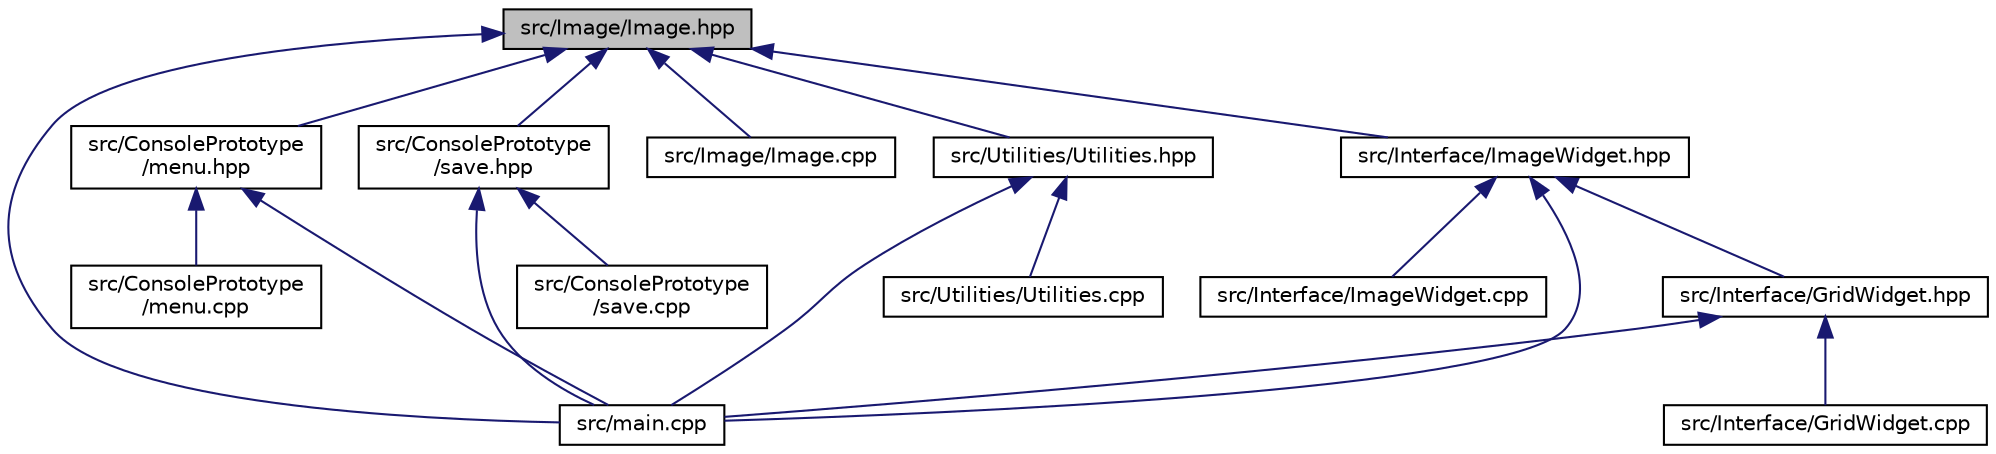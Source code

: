 digraph "src/Image/Image.hpp"
{
 // INTERACTIVE_SVG=YES
  edge [fontname="Helvetica",fontsize="10",labelfontname="Helvetica",labelfontsize="10"];
  node [fontname="Helvetica",fontsize="10",shape=record];
  Node19 [label="src/Image/Image.hpp",height=0.2,width=0.4,color="black", fillcolor="grey75", style="filled", fontcolor="black"];
  Node19 -> Node20 [dir="back",color="midnightblue",fontsize="10",style="solid",fontname="Helvetica"];
  Node20 [label="src/ConsolePrototype\l/menu.hpp",height=0.2,width=0.4,color="black", fillcolor="white", style="filled",URL="$menu_8hpp.html"];
  Node20 -> Node21 [dir="back",color="midnightblue",fontsize="10",style="solid",fontname="Helvetica"];
  Node21 [label="src/ConsolePrototype\l/menu.cpp",height=0.2,width=0.4,color="black", fillcolor="white", style="filled",URL="$menu_8cpp.html"];
  Node20 -> Node22 [dir="back",color="midnightblue",fontsize="10",style="solid",fontname="Helvetica"];
  Node22 [label="src/main.cpp",height=0.2,width=0.4,color="black", fillcolor="white", style="filled",URL="$main_8cpp.html"];
  Node19 -> Node23 [dir="back",color="midnightblue",fontsize="10",style="solid",fontname="Helvetica"];
  Node23 [label="src/ConsolePrototype\l/save.hpp",height=0.2,width=0.4,color="black", fillcolor="white", style="filled",URL="$save_8hpp.html"];
  Node23 -> Node24 [dir="back",color="midnightblue",fontsize="10",style="solid",fontname="Helvetica"];
  Node24 [label="src/ConsolePrototype\l/save.cpp",height=0.2,width=0.4,color="black", fillcolor="white", style="filled",URL="$save_8cpp.html"];
  Node23 -> Node22 [dir="back",color="midnightblue",fontsize="10",style="solid",fontname="Helvetica"];
  Node19 -> Node25 [dir="back",color="midnightblue",fontsize="10",style="solid",fontname="Helvetica"];
  Node25 [label="src/Image/Image.cpp",height=0.2,width=0.4,color="black", fillcolor="white", style="filled",URL="$_image_8cpp.html"];
  Node19 -> Node26 [dir="back",color="midnightblue",fontsize="10",style="solid",fontname="Helvetica"];
  Node26 [label="src/Interface/ImageWidget.hpp",height=0.2,width=0.4,color="black", fillcolor="white", style="filled",URL="$_image_widget_8hpp.html"];
  Node26 -> Node27 [dir="back",color="midnightblue",fontsize="10",style="solid",fontname="Helvetica"];
  Node27 [label="src/Interface/GridWidget.hpp",height=0.2,width=0.4,color="black", fillcolor="white", style="filled",URL="$_grid_widget_8hpp.html"];
  Node27 -> Node28 [dir="back",color="midnightblue",fontsize="10",style="solid",fontname="Helvetica"];
  Node28 [label="src/Interface/GridWidget.cpp",height=0.2,width=0.4,color="black", fillcolor="white", style="filled",URL="$_grid_widget_8cpp.html"];
  Node27 -> Node22 [dir="back",color="midnightblue",fontsize="10",style="solid",fontname="Helvetica"];
  Node26 -> Node29 [dir="back",color="midnightblue",fontsize="10",style="solid",fontname="Helvetica"];
  Node29 [label="src/Interface/ImageWidget.cpp",height=0.2,width=0.4,color="black", fillcolor="white", style="filled",URL="$_image_widget_8cpp.html"];
  Node26 -> Node22 [dir="back",color="midnightblue",fontsize="10",style="solid",fontname="Helvetica"];
  Node19 -> Node22 [dir="back",color="midnightblue",fontsize="10",style="solid",fontname="Helvetica"];
  Node19 -> Node30 [dir="back",color="midnightblue",fontsize="10",style="solid",fontname="Helvetica"];
  Node30 [label="src/Utilities/Utilities.hpp",height=0.2,width=0.4,color="black", fillcolor="white", style="filled",URL="$_utilities_8hpp.html"];
  Node30 -> Node22 [dir="back",color="midnightblue",fontsize="10",style="solid",fontname="Helvetica"];
  Node30 -> Node31 [dir="back",color="midnightblue",fontsize="10",style="solid",fontname="Helvetica"];
  Node31 [label="src/Utilities/Utilities.cpp",height=0.2,width=0.4,color="black", fillcolor="white", style="filled",URL="$_utilities_8cpp.html"];
}
